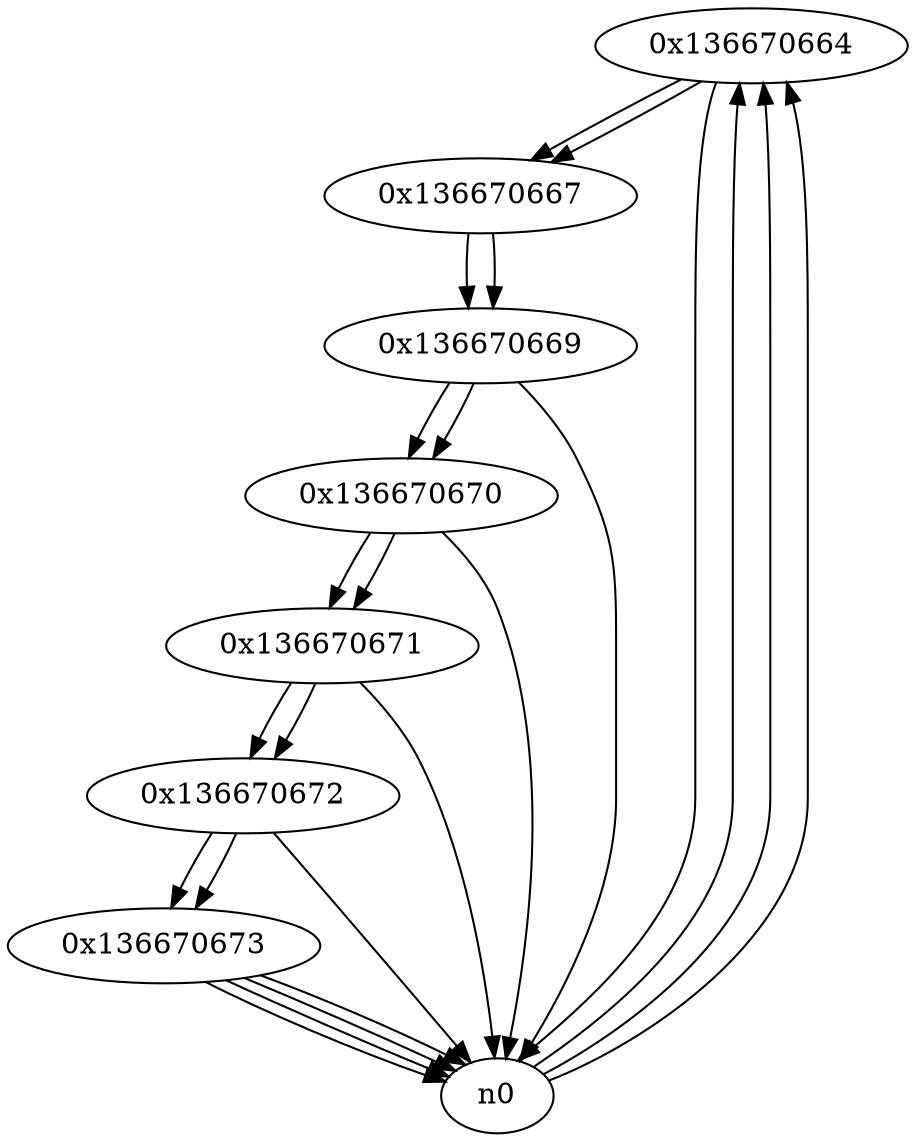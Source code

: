 digraph G{
/* nodes */
  n1 [label="0x136670664"]
  n2 [label="0x136670667"]
  n3 [label="0x136670669"]
  n4 [label="0x136670670"]
  n5 [label="0x136670671"]
  n6 [label="0x136670672"]
  n7 [label="0x136670673"]
/* edges */
n1 -> n2;
n1 -> n0;
n0 -> n1;
n0 -> n1;
n0 -> n1;
n2 -> n3;
n1 -> n2;
n3 -> n4;
n3 -> n0;
n2 -> n3;
n4 -> n5;
n4 -> n0;
n3 -> n4;
n5 -> n6;
n5 -> n0;
n4 -> n5;
n6 -> n7;
n6 -> n0;
n5 -> n6;
n7 -> n0;
n7 -> n0;
n7 -> n0;
n7 -> n0;
n6 -> n7;
}
